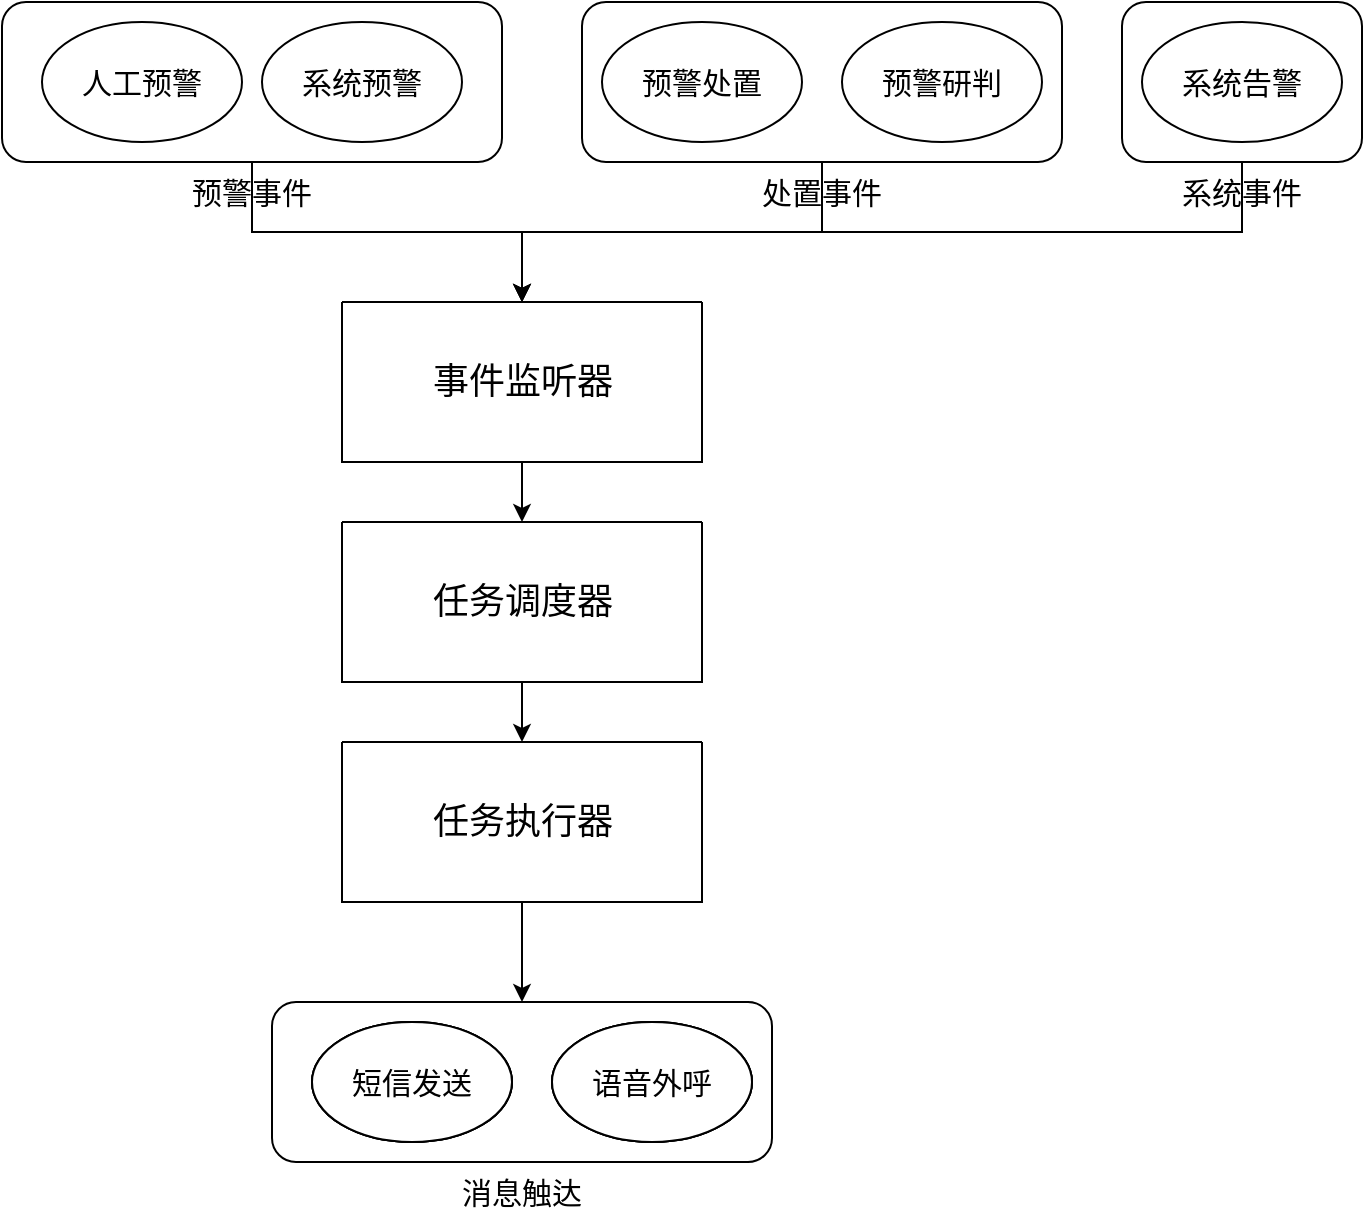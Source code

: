 <mxfile version="15.6.8" type="github">
  <diagram id="C5RBs43oDa-KdzZeNtuy" name="Page-1">
    <mxGraphModel dx="1422" dy="794" grid="1" gridSize="10" guides="1" tooltips="1" connect="1" arrows="1" fold="1" page="1" pageScale="1" pageWidth="827" pageHeight="1169" math="0" shadow="0">
      <root>
        <mxCell id="WIyWlLk6GJQsqaUBKTNV-0" />
        <mxCell id="WIyWlLk6GJQsqaUBKTNV-1" parent="WIyWlLk6GJQsqaUBKTNV-0" />
        <mxCell id="rln7QxH3AYazvcpurLlf-28" style="edgeStyle=orthogonalEdgeStyle;rounded=0;orthogonalLoop=1;jettySize=auto;html=1;exitX=0.5;exitY=1;exitDx=0;exitDy=0;labelBackgroundColor=default;fontSize=15;fontColor=default;strokeColor=default;" parent="WIyWlLk6GJQsqaUBKTNV-1" source="rln7QxH3AYazvcpurLlf-2" target="rln7QxH3AYazvcpurLlf-22" edge="1">
          <mxGeometry relative="1" as="geometry" />
        </mxCell>
        <mxCell id="rln7QxH3AYazvcpurLlf-2" value="" style="swimlane;startSize=0;fontColor=default;strokeColor=default;fillColor=default;" parent="WIyWlLk6GJQsqaUBKTNV-1" vertex="1">
          <mxGeometry x="280" y="390" width="180" height="80" as="geometry" />
        </mxCell>
        <mxCell id="rln7QxH3AYazvcpurLlf-3" value="任务调度器" style="text;html=1;align=center;verticalAlign=middle;resizable=0;points=[];autosize=1;strokeColor=none;fillColor=none;fontColor=default;fontSize=18;" parent="rln7QxH3AYazvcpurLlf-2" vertex="1">
          <mxGeometry x="35" y="25" width="110" height="30" as="geometry" />
        </mxCell>
        <mxCell id="rln7QxH3AYazvcpurLlf-27" style="edgeStyle=orthogonalEdgeStyle;rounded=0;orthogonalLoop=1;jettySize=auto;html=1;exitX=0.5;exitY=1;exitDx=0;exitDy=0;entryX=0.5;entryY=0;entryDx=0;entryDy=0;labelBackgroundColor=default;fontSize=15;fontColor=default;strokeColor=default;" parent="WIyWlLk6GJQsqaUBKTNV-1" source="rln7QxH3AYazvcpurLlf-10" target="rln7QxH3AYazvcpurLlf-2" edge="1">
          <mxGeometry relative="1" as="geometry" />
        </mxCell>
        <mxCell id="rln7QxH3AYazvcpurLlf-10" value="" style="swimlane;startSize=0;fontColor=default;strokeColor=default;fillColor=default;" parent="WIyWlLk6GJQsqaUBKTNV-1" vertex="1">
          <mxGeometry x="280" y="280" width="180" height="80" as="geometry" />
        </mxCell>
        <mxCell id="rln7QxH3AYazvcpurLlf-11" value="事件监听器" style="text;html=1;align=center;verticalAlign=middle;resizable=0;points=[];autosize=1;strokeColor=none;fillColor=none;fontColor=default;fontSize=18;" parent="rln7QxH3AYazvcpurLlf-10" vertex="1">
          <mxGeometry x="35" y="25" width="110" height="30" as="geometry" />
        </mxCell>
        <mxCell id="rln7QxH3AYazvcpurLlf-24" style="edgeStyle=orthogonalEdgeStyle;rounded=0;orthogonalLoop=1;jettySize=auto;html=1;exitX=0.5;exitY=1;exitDx=0;exitDy=0;fontSize=15;fontColor=default;strokeColor=default;labelBackgroundColor=default;" parent="WIyWlLk6GJQsqaUBKTNV-1" source="rln7QxH3AYazvcpurLlf-14" target="rln7QxH3AYazvcpurLlf-10" edge="1">
          <mxGeometry relative="1" as="geometry" />
        </mxCell>
        <mxCell id="rln7QxH3AYazvcpurLlf-14" value="预警事件" style="rounded=1;whiteSpace=wrap;html=1;fontSize=15;fontColor=default;strokeColor=default;fillColor=default;labelPosition=center;verticalLabelPosition=bottom;align=center;verticalAlign=top;" parent="WIyWlLk6GJQsqaUBKTNV-1" vertex="1">
          <mxGeometry x="110" y="130" width="250" height="80" as="geometry" />
        </mxCell>
        <mxCell id="rln7QxH3AYazvcpurLlf-15" value="人工预警" style="ellipse;whiteSpace=wrap;html=1;fontSize=15;fontColor=default;strokeColor=default;fillColor=default;" parent="WIyWlLk6GJQsqaUBKTNV-1" vertex="1">
          <mxGeometry x="130" y="140" width="100" height="60" as="geometry" />
        </mxCell>
        <mxCell id="rln7QxH3AYazvcpurLlf-16" value="系统预警" style="ellipse;whiteSpace=wrap;html=1;fontSize=15;fontColor=default;strokeColor=default;fillColor=default;" parent="WIyWlLk6GJQsqaUBKTNV-1" vertex="1">
          <mxGeometry x="240" y="140" width="100" height="60" as="geometry" />
        </mxCell>
        <mxCell id="rln7QxH3AYazvcpurLlf-25" style="edgeStyle=orthogonalEdgeStyle;rounded=0;orthogonalLoop=1;jettySize=auto;html=1;exitX=0.5;exitY=1;exitDx=0;exitDy=0;entryX=0.5;entryY=0;entryDx=0;entryDy=0;fontSize=15;fontColor=default;strokeColor=default;labelBackgroundColor=default;" parent="WIyWlLk6GJQsqaUBKTNV-1" source="rln7QxH3AYazvcpurLlf-17" target="rln7QxH3AYazvcpurLlf-10" edge="1">
          <mxGeometry relative="1" as="geometry" />
        </mxCell>
        <mxCell id="rln7QxH3AYazvcpurLlf-17" value="处置事件" style="rounded=1;whiteSpace=wrap;html=1;fontSize=15;fontColor=default;strokeColor=default;fillColor=default;labelPosition=center;verticalLabelPosition=bottom;align=center;verticalAlign=top;" parent="WIyWlLk6GJQsqaUBKTNV-1" vertex="1">
          <mxGeometry x="400" y="130" width="240" height="80" as="geometry" />
        </mxCell>
        <mxCell id="rln7QxH3AYazvcpurLlf-18" value="预警处置" style="ellipse;whiteSpace=wrap;html=1;fontSize=15;fontColor=default;strokeColor=default;fillColor=default;" parent="WIyWlLk6GJQsqaUBKTNV-1" vertex="1">
          <mxGeometry x="410" y="140" width="100" height="60" as="geometry" />
        </mxCell>
        <mxCell id="rln7QxH3AYazvcpurLlf-35" style="edgeStyle=orthogonalEdgeStyle;rounded=0;orthogonalLoop=1;jettySize=auto;html=1;exitX=0.5;exitY=1;exitDx=0;exitDy=0;entryX=0.5;entryY=0;entryDx=0;entryDy=0;labelBackgroundColor=default;fontSize=15;fontColor=default;strokeColor=default;" parent="WIyWlLk6GJQsqaUBKTNV-1" source="rln7QxH3AYazvcpurLlf-22" target="rln7QxH3AYazvcpurLlf-32" edge="1">
          <mxGeometry relative="1" as="geometry" />
        </mxCell>
        <mxCell id="rln7QxH3AYazvcpurLlf-22" value="" style="swimlane;startSize=0;fontColor=default;strokeColor=default;fillColor=default;" parent="WIyWlLk6GJQsqaUBKTNV-1" vertex="1">
          <mxGeometry x="280" y="500" width="180" height="80" as="geometry" />
        </mxCell>
        <mxCell id="rln7QxH3AYazvcpurLlf-23" value="任务执行器" style="text;html=1;align=center;verticalAlign=middle;resizable=0;points=[];autosize=1;strokeColor=none;fillColor=none;fontColor=default;fontSize=18;" parent="rln7QxH3AYazvcpurLlf-22" vertex="1">
          <mxGeometry x="35" y="25" width="110" height="30" as="geometry" />
        </mxCell>
        <mxCell id="rln7QxH3AYazvcpurLlf-31" value="预警研判" style="ellipse;whiteSpace=wrap;html=1;fontSize=15;fontColor=default;strokeColor=default;fillColor=default;" parent="WIyWlLk6GJQsqaUBKTNV-1" vertex="1">
          <mxGeometry x="530" y="140" width="100" height="60" as="geometry" />
        </mxCell>
        <mxCell id="rln7QxH3AYazvcpurLlf-32" value="消息触达" style="rounded=1;whiteSpace=wrap;html=1;fontSize=15;fontColor=default;strokeColor=default;fillColor=default;labelPosition=center;verticalLabelPosition=bottom;align=center;verticalAlign=top;" parent="WIyWlLk6GJQsqaUBKTNV-1" vertex="1">
          <mxGeometry x="245" y="630" width="250" height="80" as="geometry" />
        </mxCell>
        <mxCell id="rln7QxH3AYazvcpurLlf-33" value="短信发送" style="ellipse;whiteSpace=wrap;html=1;fontSize=15;fontColor=default;strokeColor=default;fillColor=default;" parent="WIyWlLk6GJQsqaUBKTNV-1" vertex="1">
          <mxGeometry x="265" y="640" width="100" height="60" as="geometry" />
        </mxCell>
        <mxCell id="rln7QxH3AYazvcpurLlf-34" value="语音外呼" style="ellipse;whiteSpace=wrap;html=1;fontSize=15;fontColor=default;strokeColor=default;fillColor=default;" parent="WIyWlLk6GJQsqaUBKTNV-1" vertex="1">
          <mxGeometry x="385" y="640" width="100" height="60" as="geometry" />
        </mxCell>
        <mxCell id="XFstZxvh1cE9js-YEO7D-4" value="短信发送" style="ellipse;whiteSpace=wrap;html=1;fontSize=15;fontColor=default;strokeColor=default;fillColor=default;" parent="WIyWlLk6GJQsqaUBKTNV-1" vertex="1">
          <mxGeometry x="265" y="640" width="100" height="60" as="geometry" />
        </mxCell>
        <mxCell id="XFstZxvh1cE9js-YEO7D-5" value="语音外呼" style="ellipse;whiteSpace=wrap;html=1;fontSize=15;fontColor=default;strokeColor=default;fillColor=default;" parent="WIyWlLk6GJQsqaUBKTNV-1" vertex="1">
          <mxGeometry x="385" y="640" width="100" height="60" as="geometry" />
        </mxCell>
        <mxCell id="XFstZxvh1cE9js-YEO7D-6" value="短信发送" style="ellipse;whiteSpace=wrap;html=1;fontSize=15;fontColor=default;strokeColor=default;fillColor=default;" parent="WIyWlLk6GJQsqaUBKTNV-1" vertex="1">
          <mxGeometry x="265" y="640" width="100" height="60" as="geometry" />
        </mxCell>
        <mxCell id="XFstZxvh1cE9js-YEO7D-7" value="语音外呼" style="ellipse;whiteSpace=wrap;html=1;fontSize=15;fontColor=default;strokeColor=default;fillColor=default;" parent="WIyWlLk6GJQsqaUBKTNV-1" vertex="1">
          <mxGeometry x="385" y="640" width="100" height="60" as="geometry" />
        </mxCell>
        <mxCell id="X-orkbCftuQeI2mee3da-0" value="系统事件" style="rounded=1;whiteSpace=wrap;html=1;fontSize=15;fontColor=default;strokeColor=default;fillColor=default;labelPosition=center;verticalLabelPosition=bottom;align=center;verticalAlign=top;" vertex="1" parent="WIyWlLk6GJQsqaUBKTNV-1">
          <mxGeometry x="670" y="130" width="120" height="80" as="geometry" />
        </mxCell>
        <mxCell id="X-orkbCftuQeI2mee3da-2" style="edgeStyle=orthogonalEdgeStyle;rounded=0;orthogonalLoop=1;jettySize=auto;html=1;entryX=0.5;entryY=0;entryDx=0;entryDy=0;exitX=0.5;exitY=1;exitDx=0;exitDy=0;" edge="1" parent="WIyWlLk6GJQsqaUBKTNV-1" source="X-orkbCftuQeI2mee3da-0" target="rln7QxH3AYazvcpurLlf-10">
          <mxGeometry relative="1" as="geometry" />
        </mxCell>
        <mxCell id="X-orkbCftuQeI2mee3da-1" value="系统告警" style="ellipse;whiteSpace=wrap;html=1;fontSize=15;fontColor=default;strokeColor=default;fillColor=default;" vertex="1" parent="WIyWlLk6GJQsqaUBKTNV-1">
          <mxGeometry x="680" y="140" width="100" height="60" as="geometry" />
        </mxCell>
      </root>
    </mxGraphModel>
  </diagram>
</mxfile>
